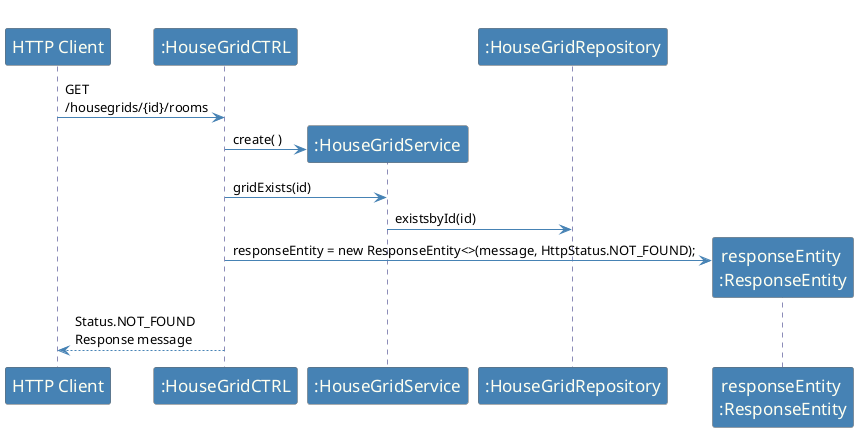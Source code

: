 @startuml

skinparam sequence {
	ArrowColor SteelBlue
	ActorBorderColor Dimgray
	LifeLineBorderColor MidnightBlue
	LifeLineBackgroundColor #A9DCDF

	ParticipantBorderColor Dimgray
	ParticipantBackgroundColor SteelBlue
	ParticipantFontName Calibri Bold
	ParticipantFontSize 17
	ParticipantFontColor Ivory

	ActorBackgroundColor SteelBlue
	ActorFontColor MidnightBlue
	ActorFontSize 17
	ActorFontName Aapex
}

skinparam note {
BorderColor SteelBlue
}

"HTTP Client" -> ":HouseGridCTRL": GET \n/housegrids/{id}/rooms

create ":HouseGridService"
":HouseGridCTRL" -> ":HouseGridService" : create( )
":HouseGridCTRL" -> ":HouseGridService" : gridExists(id)

":HouseGridService" -> ":HouseGridRepository" : existsbyId(id)

create "responseEntity \n:ResponseEntity"
":HouseGridCTRL" ->  "responseEntity \n:ResponseEntity": responseEntity = new ResponseEntity<>(message, HttpStatus.NOT_FOUND);

":HouseGridCTRL" --> "HTTP Client" : Status.NOT_FOUND \nResponse message
@enduml